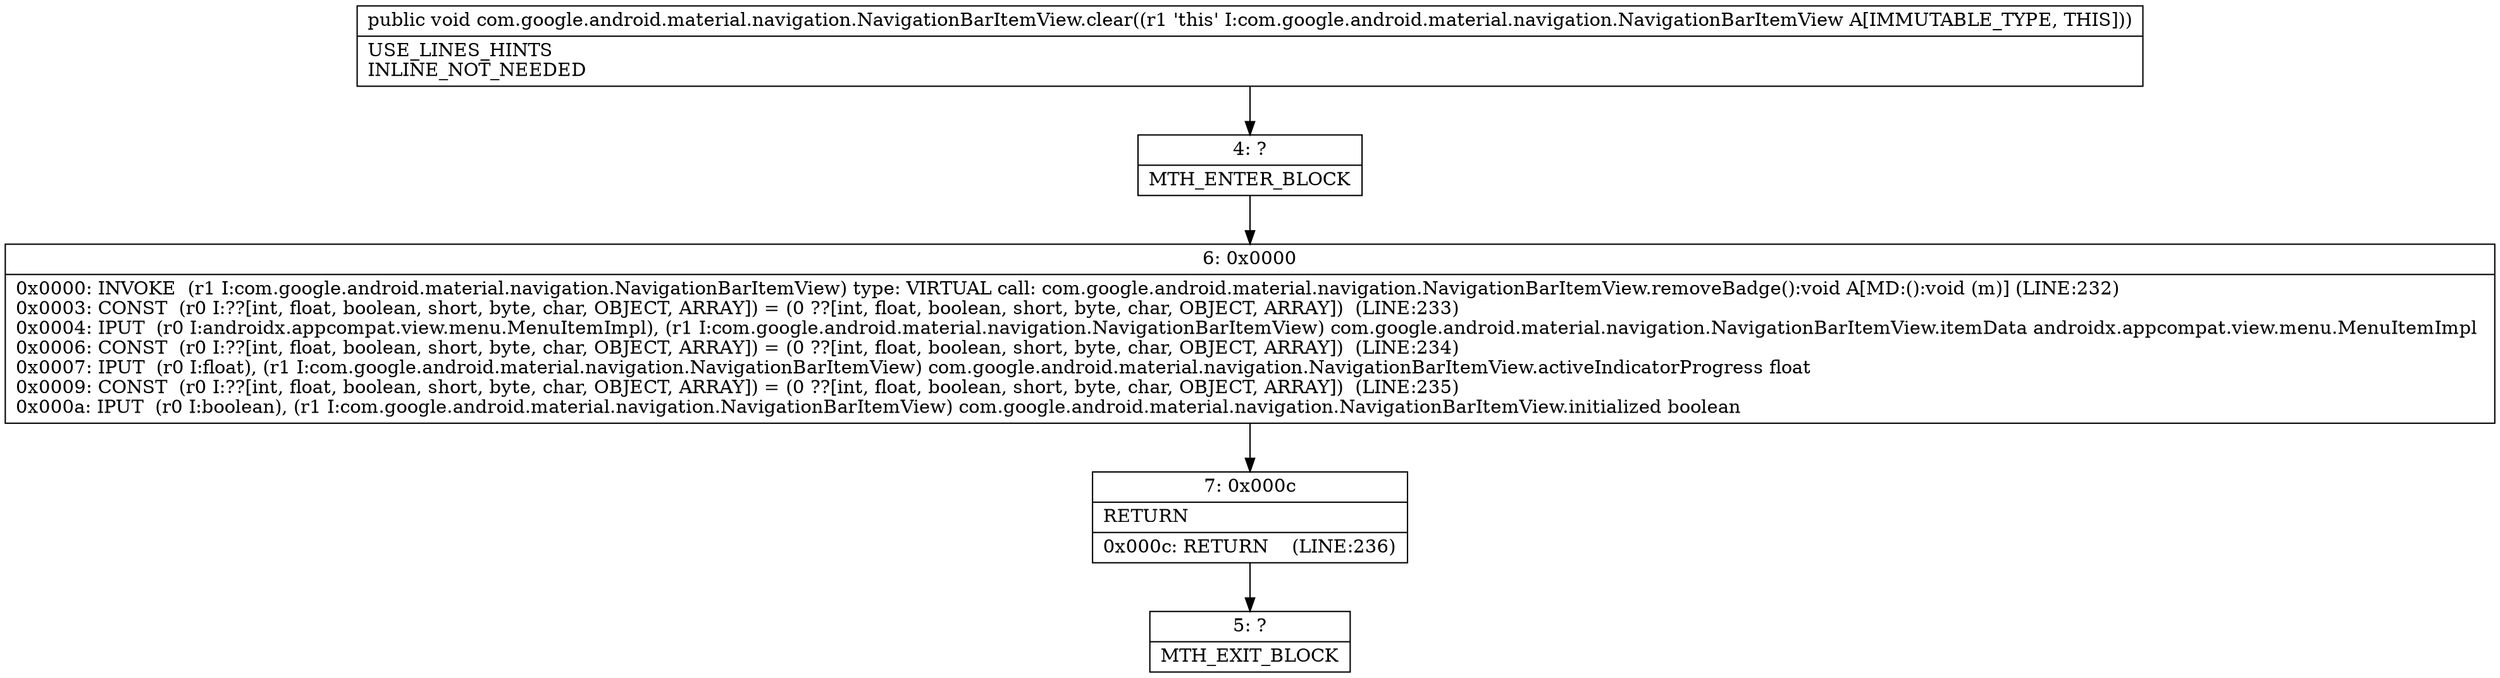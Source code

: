 digraph "CFG forcom.google.android.material.navigation.NavigationBarItemView.clear()V" {
Node_4 [shape=record,label="{4\:\ ?|MTH_ENTER_BLOCK\l}"];
Node_6 [shape=record,label="{6\:\ 0x0000|0x0000: INVOKE  (r1 I:com.google.android.material.navigation.NavigationBarItemView) type: VIRTUAL call: com.google.android.material.navigation.NavigationBarItemView.removeBadge():void A[MD:():void (m)] (LINE:232)\l0x0003: CONST  (r0 I:??[int, float, boolean, short, byte, char, OBJECT, ARRAY]) = (0 ??[int, float, boolean, short, byte, char, OBJECT, ARRAY])  (LINE:233)\l0x0004: IPUT  (r0 I:androidx.appcompat.view.menu.MenuItemImpl), (r1 I:com.google.android.material.navigation.NavigationBarItemView) com.google.android.material.navigation.NavigationBarItemView.itemData androidx.appcompat.view.menu.MenuItemImpl \l0x0006: CONST  (r0 I:??[int, float, boolean, short, byte, char, OBJECT, ARRAY]) = (0 ??[int, float, boolean, short, byte, char, OBJECT, ARRAY])  (LINE:234)\l0x0007: IPUT  (r0 I:float), (r1 I:com.google.android.material.navigation.NavigationBarItemView) com.google.android.material.navigation.NavigationBarItemView.activeIndicatorProgress float \l0x0009: CONST  (r0 I:??[int, float, boolean, short, byte, char, OBJECT, ARRAY]) = (0 ??[int, float, boolean, short, byte, char, OBJECT, ARRAY])  (LINE:235)\l0x000a: IPUT  (r0 I:boolean), (r1 I:com.google.android.material.navigation.NavigationBarItemView) com.google.android.material.navigation.NavigationBarItemView.initialized boolean \l}"];
Node_7 [shape=record,label="{7\:\ 0x000c|RETURN\l|0x000c: RETURN    (LINE:236)\l}"];
Node_5 [shape=record,label="{5\:\ ?|MTH_EXIT_BLOCK\l}"];
MethodNode[shape=record,label="{public void com.google.android.material.navigation.NavigationBarItemView.clear((r1 'this' I:com.google.android.material.navigation.NavigationBarItemView A[IMMUTABLE_TYPE, THIS]))  | USE_LINES_HINTS\lINLINE_NOT_NEEDED\l}"];
MethodNode -> Node_4;Node_4 -> Node_6;
Node_6 -> Node_7;
Node_7 -> Node_5;
}

